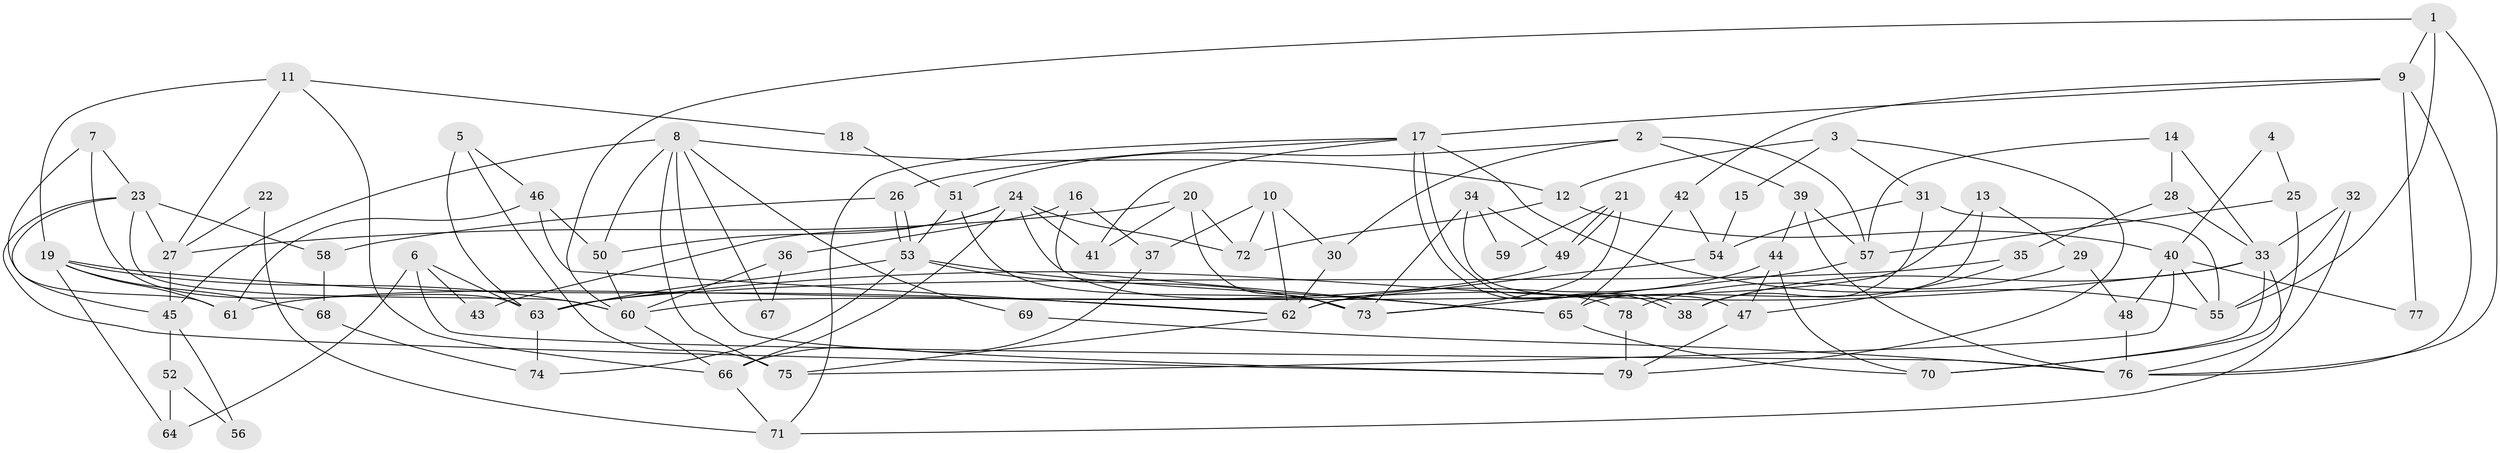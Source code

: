 // Generated by graph-tools (version 1.1) at 2025/02/03/09/25 03:02:10]
// undirected, 79 vertices, 158 edges
graph export_dot {
graph [start="1"]
  node [color=gray90,style=filled];
  1;
  2;
  3;
  4;
  5;
  6;
  7;
  8;
  9;
  10;
  11;
  12;
  13;
  14;
  15;
  16;
  17;
  18;
  19;
  20;
  21;
  22;
  23;
  24;
  25;
  26;
  27;
  28;
  29;
  30;
  31;
  32;
  33;
  34;
  35;
  36;
  37;
  38;
  39;
  40;
  41;
  42;
  43;
  44;
  45;
  46;
  47;
  48;
  49;
  50;
  51;
  52;
  53;
  54;
  55;
  56;
  57;
  58;
  59;
  60;
  61;
  62;
  63;
  64;
  65;
  66;
  67;
  68;
  69;
  70;
  71;
  72;
  73;
  74;
  75;
  76;
  77;
  78;
  79;
  1 -- 60;
  1 -- 76;
  1 -- 9;
  1 -- 55;
  2 -- 57;
  2 -- 51;
  2 -- 30;
  2 -- 39;
  3 -- 12;
  3 -- 79;
  3 -- 15;
  3 -- 31;
  4 -- 25;
  4 -- 40;
  5 -- 63;
  5 -- 46;
  5 -- 75;
  6 -- 63;
  6 -- 76;
  6 -- 43;
  6 -- 64;
  7 -- 63;
  7 -- 61;
  7 -- 23;
  8 -- 12;
  8 -- 75;
  8 -- 45;
  8 -- 50;
  8 -- 67;
  8 -- 69;
  8 -- 79;
  9 -- 17;
  9 -- 42;
  9 -- 76;
  9 -- 77;
  10 -- 30;
  10 -- 72;
  10 -- 37;
  10 -- 62;
  11 -- 27;
  11 -- 19;
  11 -- 18;
  11 -- 66;
  12 -- 72;
  12 -- 40;
  13 -- 65;
  13 -- 60;
  13 -- 29;
  14 -- 33;
  14 -- 57;
  14 -- 28;
  15 -- 54;
  16 -- 37;
  16 -- 65;
  16 -- 36;
  17 -- 38;
  17 -- 38;
  17 -- 41;
  17 -- 26;
  17 -- 55;
  17 -- 71;
  18 -- 51;
  19 -- 62;
  19 -- 60;
  19 -- 61;
  19 -- 64;
  19 -- 68;
  20 -- 73;
  20 -- 27;
  20 -- 41;
  20 -- 72;
  21 -- 73;
  21 -- 49;
  21 -- 49;
  21 -- 59;
  22 -- 71;
  22 -- 27;
  23 -- 79;
  23 -- 27;
  23 -- 45;
  23 -- 58;
  23 -- 60;
  24 -- 66;
  24 -- 78;
  24 -- 41;
  24 -- 43;
  24 -- 50;
  24 -- 72;
  25 -- 57;
  25 -- 70;
  26 -- 53;
  26 -- 53;
  26 -- 58;
  27 -- 45;
  28 -- 33;
  28 -- 35;
  29 -- 48;
  29 -- 78;
  30 -- 62;
  31 -- 55;
  31 -- 38;
  31 -- 54;
  32 -- 71;
  32 -- 55;
  32 -- 33;
  33 -- 38;
  33 -- 63;
  33 -- 70;
  33 -- 76;
  34 -- 49;
  34 -- 47;
  34 -- 59;
  34 -- 73;
  35 -- 63;
  35 -- 47;
  36 -- 60;
  36 -- 67;
  37 -- 66;
  39 -- 76;
  39 -- 44;
  39 -- 57;
  40 -- 55;
  40 -- 75;
  40 -- 48;
  40 -- 77;
  42 -- 65;
  42 -- 54;
  44 -- 62;
  44 -- 47;
  44 -- 70;
  45 -- 52;
  45 -- 56;
  46 -- 62;
  46 -- 50;
  46 -- 61;
  47 -- 79;
  48 -- 76;
  49 -- 61;
  50 -- 60;
  51 -- 53;
  51 -- 73;
  52 -- 64;
  52 -- 56;
  53 -- 74;
  53 -- 63;
  53 -- 65;
  53 -- 73;
  54 -- 62;
  57 -- 73;
  58 -- 68;
  60 -- 66;
  62 -- 75;
  63 -- 74;
  65 -- 70;
  66 -- 71;
  68 -- 74;
  69 -- 76;
  78 -- 79;
}
